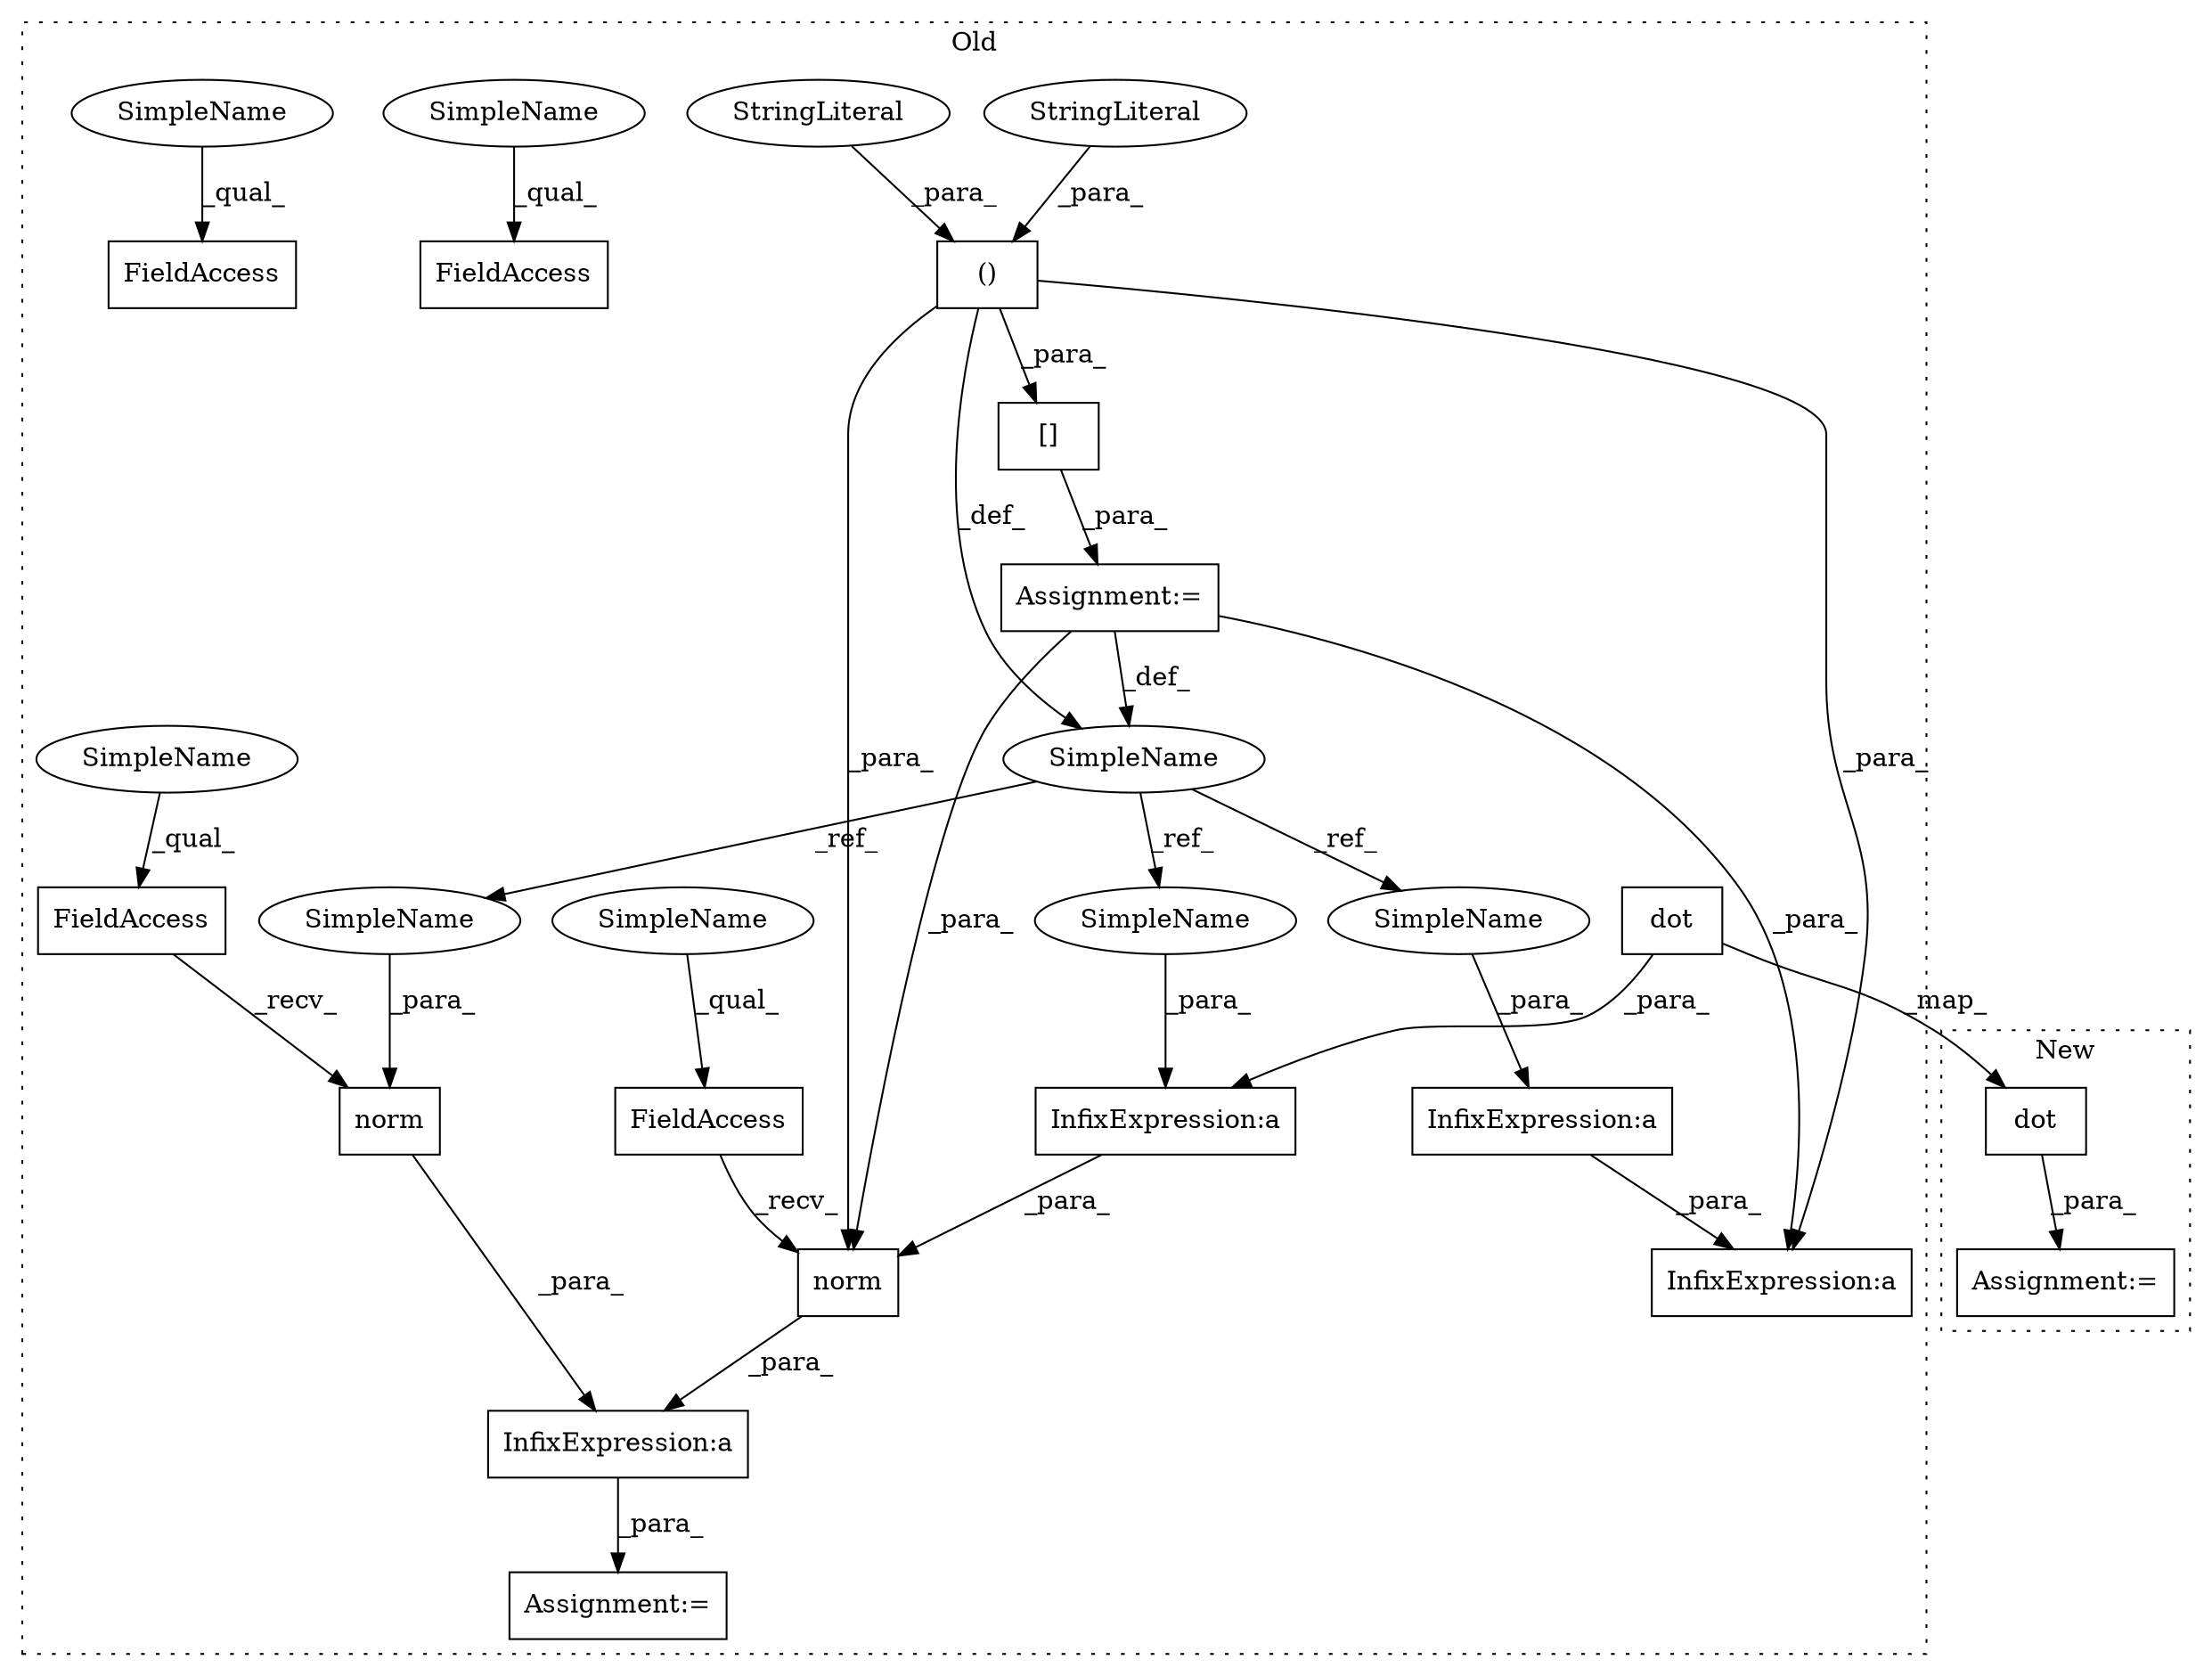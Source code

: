 digraph G {
subgraph cluster0 {
1 [label="dot" a="32" s="2820,2825" l="4,1" shape="box"];
4 [label="InfixExpression:a" a="27" s="2827" l="3" shape="box"];
5 [label="Assignment:=" a="7" s="2794" l="1" shape="box"];
6 [label="InfixExpression:a" a="27" s="2815" l="3" shape="box"];
7 [label="Assignment:=" a="7" s="2653" l="1" shape="box"];
8 [label="InfixExpression:a" a="27" s="2992" l="3" shape="box"];
9 [label="InfixExpression:a" a="27" s="3042" l="3" shape="box"];
10 [label="()" a="106" s="2661" l="48" shape="box"];
11 [label="[]" a="2" s="2654,2709" l="7,2" shape="box"];
12 [label="SimpleName" a="42" s="2652" l="1" shape="ellipse"];
13 [label="StringLiteral" a="45" s="2693" l="16" shape="ellipse"];
14 [label="StringLiteral" a="45" s="2661" l="19" shape="ellipse"];
15 [label="norm" a="32" s="2843,2849" l="5,1" shape="box"];
16 [label="FieldAccess" a="22" s="2830" l="12" shape="box"];
17 [label="FieldAccess" a="22" s="2973" l="12" shape="box"];
18 [label="FieldAccess" a="22" s="2796" l="12" shape="box"];
19 [label="FieldAccess" a="22" s="3045" l="12" shape="box"];
20 [label="norm" a="32" s="2809,2826" l="5,1" shape="box"];
21 [label="SimpleName" a="42" s="2796" l="5" shape="ellipse"];
22 [label="SimpleName" a="42" s="3045" l="5" shape="ellipse"];
23 [label="SimpleName" a="42" s="2973" l="5" shape="ellipse"];
24 [label="SimpleName" a="42" s="2830" l="5" shape="ellipse"];
25 [label="SimpleName" a="42" s="2991" l="1" shape="ellipse"];
26 [label="SimpleName" a="42" s="2814" l="1" shape="ellipse"];
27 [label="SimpleName" a="42" s="2848" l="1" shape="ellipse"];
label = "Old";
style="dotted";
}
subgraph cluster1 {
2 [label="dot" a="32" s="2411,2416" l="4,1" shape="box"];
3 [label="Assignment:=" a="7" s="2408" l="1" shape="box"];
label = "New";
style="dotted";
}
1 -> 2 [label="_map_"];
1 -> 6 [label="_para_"];
2 -> 3 [label="_para_"];
4 -> 5 [label="_para_"];
6 -> 20 [label="_para_"];
7 -> 20 [label="_para_"];
7 -> 9 [label="_para_"];
7 -> 12 [label="_def_"];
8 -> 9 [label="_para_"];
10 -> 9 [label="_para_"];
10 -> 20 [label="_para_"];
10 -> 11 [label="_para_"];
10 -> 12 [label="_def_"];
11 -> 7 [label="_para_"];
12 -> 25 [label="_ref_"];
12 -> 26 [label="_ref_"];
12 -> 27 [label="_ref_"];
13 -> 10 [label="_para_"];
14 -> 10 [label="_para_"];
15 -> 4 [label="_para_"];
16 -> 15 [label="_recv_"];
18 -> 20 [label="_recv_"];
20 -> 4 [label="_para_"];
21 -> 18 [label="_qual_"];
22 -> 19 [label="_qual_"];
23 -> 17 [label="_qual_"];
24 -> 16 [label="_qual_"];
25 -> 8 [label="_para_"];
26 -> 6 [label="_para_"];
27 -> 15 [label="_para_"];
}